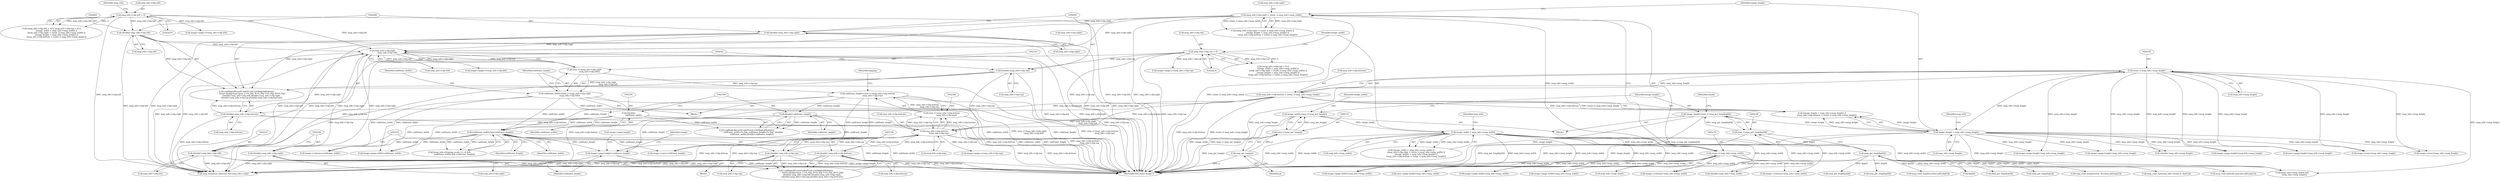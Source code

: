 digraph "0_ImageMagick_9eedb5660f1704cde8e8cd784c5c2a09dd2fd60f_0@pointer" {
"1002478" [label="(Call,image->page.height=subframe_height)"];
"1002405" [label="(Call,(subframe_width) && (subframe_height))"];
"1002350" [label="(Call,subframe_width=(size_t) (mng_info->clip.right\n               -mng_info->clip.left))"];
"1002352" [label="(Call,(size_t) (mng_info->clip.right\n               -mng_info->clip.left))"];
"1002354" [label="(Call,mng_info->clip.right\n               -mng_info->clip.left)"];
"1004171" [label="(Call,mng_info->clip.right < (ssize_t) mng_info->mng_width)"];
"1004177" [label="(Call,(ssize_t) mng_info->mng_width)"];
"1004165" [label="(Call,image_width < mng_info->mng_width)"];
"1004119" [label="(Call,image_width=(size_t) mng_get_long(p))"];
"1004121" [label="(Call,(size_t) mng_get_long(p))"];
"1004123" [label="(Call,mng_get_long(p))"];
"1004487" [label="(Call,(double) mng_info->clip.right)"];
"1002543" [label="(Call,(double) mng_info->clip.right)"];
"1004480" [label="(Call,(double) mng_info->clip.left)"];
"1004149" [label="(Call,mng_info->clip.left > 0)"];
"1002536" [label="(Call,(double) mng_info->clip.left)"];
"1002390" [label="(Call,(double)\n                subframe_width)"];
"1002365" [label="(Call,subframe_height=(size_t) (mng_info->clip.bottom\n               -mng_info->clip.top))"];
"1002367" [label="(Call,(size_t) (mng_info->clip.bottom\n               -mng_info->clip.top))"];
"1002369" [label="(Call,mng_info->clip.bottom\n               -mng_info->clip.top)"];
"1004188" [label="(Call,mng_info->clip.bottom < (ssize_t) mng_info->mng_height)"];
"1004194" [label="(Call,(ssize_t) mng_info->mng_height)"];
"1004183" [label="(Call,image_height < mng_info->mng_height)"];
"1004125" [label="(Call,image_height=(size_t) mng_get_long(&p[4]))"];
"1004127" [label="(Call,(size_t) mng_get_long(&p[4]))"];
"1004129" [label="(Call,mng_get_long(&p[4]))"];
"1002557" [label="(Call,(double) mng_info->clip.bottom)"];
"1004501" [label="(Call,(double) mng_info->clip.bottom)"];
"1004157" [label="(Call,mng_info->clip.top > 0)"];
"1004494" [label="(Call,(double) mng_info->clip.top)"];
"1002550" [label="(Call,(double) mng_info->clip.top)"];
"1002393" [label="(Call,(double) subframe_height)"];
"1002355" [label="(Call,mng_info->clip.right)"];
"1004183" [label="(Call,image_height < mng_info->mng_height)"];
"1004280" [label="(Call,image->page.height=mng_info->mng_height)"];
"1002557" [label="(Call,(double) mng_info->clip.bottom)"];
"1004608" [label="(Call,image->page.height=mng_info->mng_height)"];
"1002932" [label="(Call,mng_read_pair(old_pair,(int) p[0],&p[1]))"];
"1002405" [label="(Call,(subframe_width) && (subframe_height))"];
"1004125" [label="(Call,image_height=(size_t) mng_get_long(&p[4]))"];
"1004184" [label="(Identifier,image_height)"];
"1002354" [label="(Call,mng_info->clip.right\n               -mng_info->clip.left)"];
"1004156" [label="(Call,(mng_info->clip.top > 0) ||\n                (image_width < mng_info->mng_width) ||\n                (mng_info->clip.right < (ssize_t) mng_info->mng_width) ||\n                (image_height < mng_info->mng_height) ||\n                (mng_info->clip.bottom < (ssize_t) mng_info->mng_height))"];
"1004120" [label="(Identifier,image_width)"];
"1004150" [label="(Call,mng_info->clip.left)"];
"1004127" [label="(Call,(size_t) mng_get_long(&p[4]))"];
"1006281" [label="(Call,mng_minimum_box(crop_box,mng_info->clip))"];
"1004503" [label="(Call,mng_info->clip.bottom)"];
"1002538" [label="(Call,mng_info->clip.left)"];
"1002350" [label="(Call,subframe_width=(size_t) (mng_info->clip.right\n               -mng_info->clip.left))"];
"1004155" [label="(Literal,0)"];
"1002382" [label="(Identifier,logging)"];
"1003760" [label="(Call,mng_get_long(&p[4]))"];
"1002488" [label="(Identifier,image)"];
"1004126" [label="(Identifier,image_height)"];
"1002393" [label="(Call,(double) subframe_height)"];
"1004257" [label="(Call,image->columns=mng_info->mng_width)"];
"1002019" [label="(Block,)"];
"1004501" [label="(Call,(double) mng_info->clip.bottom)"];
"1004121" [label="(Call,(size_t) mng_get_long(p))"];
"1004599" [label="(Call,image->page.width=mng_info->mng_width)"];
"1007374" [label="(MethodReturn,static Image *)"];
"1004157" [label="(Call,mng_info->clip.top > 0)"];
"1004124" [label="(Identifier,p)"];
"1002408" [label="(Block,)"];
"1004434" [label="(Call,image->page.x=mng_info->clip.left)"];
"1004172" [label="(Call,mng_info->clip.right)"];
"1002559" [label="(Call,mng_info->clip.bottom)"];
"1004327" [label="(Call,(double) mng_info->mng_height)"];
"1004191" [label="(Identifier,mng_info)"];
"1002532" [label="(Call,LogMagickEvent(CoderEvent,GetMagickModule(),\n                    \"  Insert backgd layer, L=%.20g, R=%.20g T=%.20g, B=%.20g\",\n                    (double) mng_info->clip.left,(double) mng_info->clip.right,\n                    (double) mng_info->clip.top,(double) mng_info->clip.bottom))"];
"1002386" [label="(Call,LogMagickEvent(CoderEvent,GetMagickModule(),\n                \"   subframe_width=%.20g, subframe_height=%.20g\",(double)\n                subframe_width,(double) subframe_height))"];
"1002366" [label="(Identifier,subframe_height)"];
"1001841" [label="(Call,mng_get_long(&p[4]))"];
"1007202" [label="(Call,next->page.height=mng_info->mng_height)"];
"1002496" [label="(Call,image->page.y=mng_info->clip.top)"];
"1004496" [label="(Call,mng_info->clip.top)"];
"1002360" [label="(Call,mng_info->clip.left)"];
"1004129" [label="(Call,mng_get_long(&p[4]))"];
"1006699" [label="(Call,(mng_info->mng_width) &&\n       (mng_info->mng_height))"];
"1002663" [label="(Call,mng_read_box(box,(char) p[0],&p[1]))"];
"1002536" [label="(Call,(double) mng_info->clip.left)"];
"1004123" [label="(Call,mng_get_long(p))"];
"1004135" [label="(Identifier,chunk)"];
"1006753" [label="(Call,image->columns=mng_info->mng_width)"];
"1002543" [label="(Call,(double) mng_info->clip.right)"];
"1004445" [label="(Call,image->page.y=mng_info->clip.top)"];
"1004182" [label="(Call,(image_height < mng_info->mng_height) ||\n                (mng_info->clip.bottom < (ssize_t) mng_info->mng_height))"];
"1004494" [label="(Call,(double) mng_info->clip.top)"];
"1004177" [label="(Call,(ssize_t) mng_info->mng_width)"];
"1004487" [label="(Call,(double) mng_info->clip.right)"];
"1002484" [label="(Identifier,subframe_height)"];
"1004130" [label="(Call,&p[4])"];
"1004164" [label="(Call,(image_width < mng_info->mng_width) ||\n                (mng_info->clip.right < (ssize_t) mng_info->mng_width) ||\n                (image_height < mng_info->mng_height) ||\n                (mng_info->clip.bottom < (ssize_t) mng_info->mng_height))"];
"1006767" [label="(Call,image->page.width=mng_info->mng_width)"];
"1002478" [label="(Call,image->page.height=subframe_height)"];
"1004188" [label="(Call,mng_info->clip.bottom < (ssize_t) mng_info->mng_height)"];
"1002392" [label="(Identifier,subframe_width)"];
"1004160" [label="(Identifier,mng_info)"];
"1004171" [label="(Call,mng_info->clip.right < (ssize_t) mng_info->mng_width)"];
"1004163" [label="(Literal,0)"];
"1007193" [label="(Call,next->page.width=mng_info->mng_width)"];
"1004165" [label="(Call,image_width < mng_info->mng_width)"];
"1004166" [label="(Identifier,image_width)"];
"1002552" [label="(Call,mng_info->clip.top)"];
"1004174" [label="(Identifier,mng_info)"];
"1006760" [label="(Call,image->rows=mng_info->mng_height)"];
"1001050" [label="(Call,mng_get_long(&p[6]))"];
"1004158" [label="(Call,mng_info->clip.top)"];
"1002406" [label="(Identifier,subframe_width)"];
"1004170" [label="(Call,(mng_info->clip.right < (ssize_t) mng_info->mng_width) ||\n                (image_height < mng_info->mng_height) ||\n                (mng_info->clip.bottom < (ssize_t) mng_info->mng_height))"];
"1002399" [label="(Call,(mng_info->framing_mode == 4) &&\n                (subframe_width) && (subframe_height))"];
"1002550" [label="(Call,(double) mng_info->clip.top)"];
"1004264" [label="(Call,image->rows=mng_info->mng_height)"];
"1002375" [label="(Call,mng_info->clip.top)"];
"1002352" [label="(Call,(size_t) (mng_info->clip.right\n               -mng_info->clip.left))"];
"1001041" [label="(Call,mng_get_long(&p[2]))"];
"1004148" [label="(Call,(mng_info->clip.left > 0) || (mng_info->clip.top > 0) ||\n                (image_width < mng_info->mng_width) ||\n                (mng_info->clip.right < (ssize_t) mng_info->mng_width) ||\n                (image_height < mng_info->mng_height) ||\n                (mng_info->clip.bottom < (ssize_t) mng_info->mng_height))"];
"1002367" [label="(Call,(size_t) (mng_info->clip.bottom\n               -mng_info->clip.top))"];
"1004149" [label="(Call,mng_info->clip.left > 0)"];
"1002282" [label="(Call,mng_read_box(previous_fb,(char) p[0],&p[1]))"];
"1004271" [label="(Call,image->page.width=mng_info->mng_width)"];
"1002369" [label="(Call,mng_info->clip.bottom\n               -mng_info->clip.top)"];
"1004179" [label="(Call,mng_info->mng_width)"];
"1002485" [label="(Call,image->page.x=mng_info->clip.left)"];
"1004196" [label="(Call,mng_info->mng_height)"];
"1002370" [label="(Call,mng_info->clip.bottom)"];
"1004322" [label="(Call,(double) mng_info->mng_width)"];
"1004194" [label="(Call,(ssize_t) mng_info->mng_height)"];
"1002545" [label="(Call,mng_info->clip.right)"];
"1002466" [label="(Call,image->rows=subframe_height)"];
"1002461" [label="(Call,image->columns=subframe_width)"];
"1000424" [label="(Block,)"];
"1004476" [label="(Call,LogMagickEvent(CoderEvent,GetMagickModule(),\n                \"  Insert background layer, L=%.20g, R=%.20g T=%.20g, B=%.20g\",\n                (double) mng_info->clip.left,(double) mng_info->clip.right,\n                (double) mng_info->clip.top,(double) mng_info->clip.bottom))"];
"1004189" [label="(Call,mng_info->clip.bottom)"];
"1002395" [label="(Identifier,subframe_height)"];
"1004480" [label="(Call,(double) mng_info->clip.left)"];
"1004185" [label="(Call,mng_info->mng_height)"];
"1004167" [label="(Call,mng_info->mng_width)"];
"1006776" [label="(Call,image->page.height=mng_info->mng_height)"];
"1002471" [label="(Call,image->page.width=subframe_width)"];
"1002407" [label="(Identifier,subframe_height)"];
"1002390" [label="(Call,(double)\n                subframe_width)"];
"1004119" [label="(Call,image_width=(size_t) mng_get_long(p))"];
"1002351" [label="(Identifier,subframe_width)"];
"1001337" [label="(Call,mng_read_box(mng_info->frame,0, &p[12]))"];
"1002479" [label="(Call,image->page.height)"];
"1004489" [label="(Call,mng_info->clip.right)"];
"1002365" [label="(Call,subframe_height=(size_t) (mng_info->clip.bottom\n               -mng_info->clip.top))"];
"1004482" [label="(Call,mng_info->clip.left)"];
"1002478" -> "1002408"  [label="AST: "];
"1002478" -> "1002484"  [label="CFG: "];
"1002479" -> "1002478"  [label="AST: "];
"1002484" -> "1002478"  [label="AST: "];
"1002488" -> "1002478"  [label="CFG: "];
"1002478" -> "1007374"  [label="DDG: subframe_height"];
"1002478" -> "1007374"  [label="DDG: image->page.height"];
"1002405" -> "1002478"  [label="DDG: subframe_height"];
"1002365" -> "1002478"  [label="DDG: subframe_height"];
"1002393" -> "1002478"  [label="DDG: subframe_height"];
"1002405" -> "1002399"  [label="AST: "];
"1002405" -> "1002406"  [label="CFG: "];
"1002405" -> "1002407"  [label="CFG: "];
"1002406" -> "1002405"  [label="AST: "];
"1002407" -> "1002405"  [label="AST: "];
"1002399" -> "1002405"  [label="CFG: "];
"1002405" -> "1007374"  [label="DDG: subframe_height"];
"1002405" -> "1007374"  [label="DDG: subframe_width"];
"1002405" -> "1002399"  [label="DDG: subframe_width"];
"1002405" -> "1002399"  [label="DDG: subframe_height"];
"1002350" -> "1002405"  [label="DDG: subframe_width"];
"1002390" -> "1002405"  [label="DDG: subframe_width"];
"1002365" -> "1002405"  [label="DDG: subframe_height"];
"1002393" -> "1002405"  [label="DDG: subframe_height"];
"1002405" -> "1002461"  [label="DDG: subframe_width"];
"1002405" -> "1002466"  [label="DDG: subframe_height"];
"1002405" -> "1002471"  [label="DDG: subframe_width"];
"1002350" -> "1002019"  [label="AST: "];
"1002350" -> "1002352"  [label="CFG: "];
"1002351" -> "1002350"  [label="AST: "];
"1002352" -> "1002350"  [label="AST: "];
"1002366" -> "1002350"  [label="CFG: "];
"1002350" -> "1007374"  [label="DDG: subframe_width"];
"1002350" -> "1007374"  [label="DDG: (size_t) (mng_info->clip.right\n               -mng_info->clip.left)"];
"1002352" -> "1002350"  [label="DDG: mng_info->clip.right\n               -mng_info->clip.left"];
"1002350" -> "1002390"  [label="DDG: subframe_width"];
"1002350" -> "1002461"  [label="DDG: subframe_width"];
"1002350" -> "1002471"  [label="DDG: subframe_width"];
"1002352" -> "1002354"  [label="CFG: "];
"1002353" -> "1002352"  [label="AST: "];
"1002354" -> "1002352"  [label="AST: "];
"1002352" -> "1007374"  [label="DDG: mng_info->clip.right\n               -mng_info->clip.left"];
"1002354" -> "1002352"  [label="DDG: mng_info->clip.right"];
"1002354" -> "1002352"  [label="DDG: mng_info->clip.left"];
"1002354" -> "1002360"  [label="CFG: "];
"1002355" -> "1002354"  [label="AST: "];
"1002360" -> "1002354"  [label="AST: "];
"1002354" -> "1007374"  [label="DDG: mng_info->clip.left"];
"1002354" -> "1007374"  [label="DDG: mng_info->clip.right"];
"1004171" -> "1002354"  [label="DDG: mng_info->clip.right"];
"1004487" -> "1002354"  [label="DDG: mng_info->clip.right"];
"1002543" -> "1002354"  [label="DDG: mng_info->clip.right"];
"1004480" -> "1002354"  [label="DDG: mng_info->clip.left"];
"1002536" -> "1002354"  [label="DDG: mng_info->clip.left"];
"1004149" -> "1002354"  [label="DDG: mng_info->clip.left"];
"1002354" -> "1002485"  [label="DDG: mng_info->clip.left"];
"1002354" -> "1002536"  [label="DDG: mng_info->clip.left"];
"1002354" -> "1002543"  [label="DDG: mng_info->clip.right"];
"1002354" -> "1006281"  [label="DDG: mng_info->clip.left"];
"1002354" -> "1006281"  [label="DDG: mng_info->clip.right"];
"1004171" -> "1004170"  [label="AST: "];
"1004171" -> "1004177"  [label="CFG: "];
"1004172" -> "1004171"  [label="AST: "];
"1004177" -> "1004171"  [label="AST: "];
"1004184" -> "1004171"  [label="CFG: "];
"1004170" -> "1004171"  [label="CFG: "];
"1004171" -> "1007374"  [label="DDG: mng_info->clip.right"];
"1004171" -> "1007374"  [label="DDG: (ssize_t) mng_info->mng_width"];
"1004171" -> "1004170"  [label="DDG: mng_info->clip.right"];
"1004171" -> "1004170"  [label="DDG: (ssize_t) mng_info->mng_width"];
"1004177" -> "1004171"  [label="DDG: mng_info->mng_width"];
"1004171" -> "1004487"  [label="DDG: mng_info->clip.right"];
"1004171" -> "1006281"  [label="DDG: mng_info->clip.right"];
"1004177" -> "1004179"  [label="CFG: "];
"1004178" -> "1004177"  [label="AST: "];
"1004179" -> "1004177"  [label="AST: "];
"1004177" -> "1007374"  [label="DDG: mng_info->mng_width"];
"1004165" -> "1004177"  [label="DDG: mng_info->mng_width"];
"1004177" -> "1004257"  [label="DDG: mng_info->mng_width"];
"1004177" -> "1004271"  [label="DDG: mng_info->mng_width"];
"1004177" -> "1004322"  [label="DDG: mng_info->mng_width"];
"1004177" -> "1004599"  [label="DDG: mng_info->mng_width"];
"1004177" -> "1006699"  [label="DDG: mng_info->mng_width"];
"1004177" -> "1006753"  [label="DDG: mng_info->mng_width"];
"1004177" -> "1006767"  [label="DDG: mng_info->mng_width"];
"1004177" -> "1007193"  [label="DDG: mng_info->mng_width"];
"1004165" -> "1004164"  [label="AST: "];
"1004165" -> "1004167"  [label="CFG: "];
"1004166" -> "1004165"  [label="AST: "];
"1004167" -> "1004165"  [label="AST: "];
"1004174" -> "1004165"  [label="CFG: "];
"1004164" -> "1004165"  [label="CFG: "];
"1004165" -> "1007374"  [label="DDG: mng_info->mng_width"];
"1004165" -> "1007374"  [label="DDG: image_width"];
"1004165" -> "1004164"  [label="DDG: image_width"];
"1004165" -> "1004164"  [label="DDG: mng_info->mng_width"];
"1004119" -> "1004165"  [label="DDG: image_width"];
"1004165" -> "1004257"  [label="DDG: mng_info->mng_width"];
"1004165" -> "1004271"  [label="DDG: mng_info->mng_width"];
"1004165" -> "1004322"  [label="DDG: mng_info->mng_width"];
"1004165" -> "1004599"  [label="DDG: mng_info->mng_width"];
"1004165" -> "1006699"  [label="DDG: mng_info->mng_width"];
"1004165" -> "1006753"  [label="DDG: mng_info->mng_width"];
"1004165" -> "1006767"  [label="DDG: mng_info->mng_width"];
"1004165" -> "1007193"  [label="DDG: mng_info->mng_width"];
"1004119" -> "1000424"  [label="AST: "];
"1004119" -> "1004121"  [label="CFG: "];
"1004120" -> "1004119"  [label="AST: "];
"1004121" -> "1004119"  [label="AST: "];
"1004126" -> "1004119"  [label="CFG: "];
"1004119" -> "1007374"  [label="DDG: image_width"];
"1004119" -> "1007374"  [label="DDG: (size_t) mng_get_long(p)"];
"1004121" -> "1004119"  [label="DDG: mng_get_long(p)"];
"1004121" -> "1004123"  [label="CFG: "];
"1004122" -> "1004121"  [label="AST: "];
"1004123" -> "1004121"  [label="AST: "];
"1004121" -> "1007374"  [label="DDG: mng_get_long(p)"];
"1004123" -> "1004121"  [label="DDG: p"];
"1004123" -> "1004124"  [label="CFG: "];
"1004124" -> "1004123"  [label="AST: "];
"1004123" -> "1007374"  [label="DDG: p"];
"1004487" -> "1004476"  [label="AST: "];
"1004487" -> "1004489"  [label="CFG: "];
"1004488" -> "1004487"  [label="AST: "];
"1004489" -> "1004487"  [label="AST: "];
"1004495" -> "1004487"  [label="CFG: "];
"1004487" -> "1007374"  [label="DDG: mng_info->clip.right"];
"1004487" -> "1004476"  [label="DDG: mng_info->clip.right"];
"1004487" -> "1006281"  [label="DDG: mng_info->clip.right"];
"1002543" -> "1002532"  [label="AST: "];
"1002543" -> "1002545"  [label="CFG: "];
"1002544" -> "1002543"  [label="AST: "];
"1002545" -> "1002543"  [label="AST: "];
"1002551" -> "1002543"  [label="CFG: "];
"1002543" -> "1007374"  [label="DDG: mng_info->clip.right"];
"1002543" -> "1002532"  [label="DDG: mng_info->clip.right"];
"1002543" -> "1006281"  [label="DDG: mng_info->clip.right"];
"1004480" -> "1004476"  [label="AST: "];
"1004480" -> "1004482"  [label="CFG: "];
"1004481" -> "1004480"  [label="AST: "];
"1004482" -> "1004480"  [label="AST: "];
"1004488" -> "1004480"  [label="CFG: "];
"1004480" -> "1007374"  [label="DDG: mng_info->clip.left"];
"1004480" -> "1004476"  [label="DDG: mng_info->clip.left"];
"1004149" -> "1004480"  [label="DDG: mng_info->clip.left"];
"1004480" -> "1006281"  [label="DDG: mng_info->clip.left"];
"1004149" -> "1004148"  [label="AST: "];
"1004149" -> "1004155"  [label="CFG: "];
"1004150" -> "1004149"  [label="AST: "];
"1004155" -> "1004149"  [label="AST: "];
"1004160" -> "1004149"  [label="CFG: "];
"1004148" -> "1004149"  [label="CFG: "];
"1004149" -> "1007374"  [label="DDG: mng_info->clip.left"];
"1004149" -> "1004148"  [label="DDG: mng_info->clip.left"];
"1004149" -> "1004148"  [label="DDG: 0"];
"1004149" -> "1004434"  [label="DDG: mng_info->clip.left"];
"1004149" -> "1006281"  [label="DDG: mng_info->clip.left"];
"1002536" -> "1002532"  [label="AST: "];
"1002536" -> "1002538"  [label="CFG: "];
"1002537" -> "1002536"  [label="AST: "];
"1002538" -> "1002536"  [label="AST: "];
"1002544" -> "1002536"  [label="CFG: "];
"1002536" -> "1007374"  [label="DDG: mng_info->clip.left"];
"1002536" -> "1002532"  [label="DDG: mng_info->clip.left"];
"1002536" -> "1006281"  [label="DDG: mng_info->clip.left"];
"1002390" -> "1002386"  [label="AST: "];
"1002390" -> "1002392"  [label="CFG: "];
"1002391" -> "1002390"  [label="AST: "];
"1002392" -> "1002390"  [label="AST: "];
"1002394" -> "1002390"  [label="CFG: "];
"1002390" -> "1007374"  [label="DDG: subframe_width"];
"1002390" -> "1002386"  [label="DDG: subframe_width"];
"1002390" -> "1002461"  [label="DDG: subframe_width"];
"1002390" -> "1002471"  [label="DDG: subframe_width"];
"1002365" -> "1002019"  [label="AST: "];
"1002365" -> "1002367"  [label="CFG: "];
"1002366" -> "1002365"  [label="AST: "];
"1002367" -> "1002365"  [label="AST: "];
"1002382" -> "1002365"  [label="CFG: "];
"1002365" -> "1007374"  [label="DDG: subframe_height"];
"1002365" -> "1007374"  [label="DDG: (size_t) (mng_info->clip.bottom\n               -mng_info->clip.top)"];
"1002367" -> "1002365"  [label="DDG: mng_info->clip.bottom\n               -mng_info->clip.top"];
"1002365" -> "1002393"  [label="DDG: subframe_height"];
"1002365" -> "1002466"  [label="DDG: subframe_height"];
"1002367" -> "1002369"  [label="CFG: "];
"1002368" -> "1002367"  [label="AST: "];
"1002369" -> "1002367"  [label="AST: "];
"1002367" -> "1007374"  [label="DDG: mng_info->clip.bottom\n               -mng_info->clip.top"];
"1002369" -> "1002367"  [label="DDG: mng_info->clip.bottom"];
"1002369" -> "1002367"  [label="DDG: mng_info->clip.top"];
"1002369" -> "1002375"  [label="CFG: "];
"1002370" -> "1002369"  [label="AST: "];
"1002375" -> "1002369"  [label="AST: "];
"1002369" -> "1007374"  [label="DDG: mng_info->clip.top"];
"1002369" -> "1007374"  [label="DDG: mng_info->clip.bottom"];
"1004188" -> "1002369"  [label="DDG: mng_info->clip.bottom"];
"1002557" -> "1002369"  [label="DDG: mng_info->clip.bottom"];
"1004501" -> "1002369"  [label="DDG: mng_info->clip.bottom"];
"1004157" -> "1002369"  [label="DDG: mng_info->clip.top"];
"1004494" -> "1002369"  [label="DDG: mng_info->clip.top"];
"1002550" -> "1002369"  [label="DDG: mng_info->clip.top"];
"1002369" -> "1002496"  [label="DDG: mng_info->clip.top"];
"1002369" -> "1002550"  [label="DDG: mng_info->clip.top"];
"1002369" -> "1002557"  [label="DDG: mng_info->clip.bottom"];
"1002369" -> "1006281"  [label="DDG: mng_info->clip.bottom"];
"1002369" -> "1006281"  [label="DDG: mng_info->clip.top"];
"1004188" -> "1004182"  [label="AST: "];
"1004188" -> "1004194"  [label="CFG: "];
"1004189" -> "1004188"  [label="AST: "];
"1004194" -> "1004188"  [label="AST: "];
"1004182" -> "1004188"  [label="CFG: "];
"1004188" -> "1007374"  [label="DDG: mng_info->clip.bottom"];
"1004188" -> "1007374"  [label="DDG: (ssize_t) mng_info->mng_height"];
"1004188" -> "1004182"  [label="DDG: mng_info->clip.bottom"];
"1004188" -> "1004182"  [label="DDG: (ssize_t) mng_info->mng_height"];
"1004194" -> "1004188"  [label="DDG: mng_info->mng_height"];
"1004188" -> "1004501"  [label="DDG: mng_info->clip.bottom"];
"1004188" -> "1006281"  [label="DDG: mng_info->clip.bottom"];
"1004194" -> "1004196"  [label="CFG: "];
"1004195" -> "1004194"  [label="AST: "];
"1004196" -> "1004194"  [label="AST: "];
"1004194" -> "1007374"  [label="DDG: mng_info->mng_height"];
"1004183" -> "1004194"  [label="DDG: mng_info->mng_height"];
"1004194" -> "1004264"  [label="DDG: mng_info->mng_height"];
"1004194" -> "1004280"  [label="DDG: mng_info->mng_height"];
"1004194" -> "1004327"  [label="DDG: mng_info->mng_height"];
"1004194" -> "1004608"  [label="DDG: mng_info->mng_height"];
"1004194" -> "1006699"  [label="DDG: mng_info->mng_height"];
"1004194" -> "1006760"  [label="DDG: mng_info->mng_height"];
"1004194" -> "1006776"  [label="DDG: mng_info->mng_height"];
"1004194" -> "1007202"  [label="DDG: mng_info->mng_height"];
"1004183" -> "1004182"  [label="AST: "];
"1004183" -> "1004185"  [label="CFG: "];
"1004184" -> "1004183"  [label="AST: "];
"1004185" -> "1004183"  [label="AST: "];
"1004191" -> "1004183"  [label="CFG: "];
"1004182" -> "1004183"  [label="CFG: "];
"1004183" -> "1007374"  [label="DDG: mng_info->mng_height"];
"1004183" -> "1007374"  [label="DDG: image_height"];
"1004183" -> "1004182"  [label="DDG: image_height"];
"1004183" -> "1004182"  [label="DDG: mng_info->mng_height"];
"1004125" -> "1004183"  [label="DDG: image_height"];
"1004183" -> "1004264"  [label="DDG: mng_info->mng_height"];
"1004183" -> "1004280"  [label="DDG: mng_info->mng_height"];
"1004183" -> "1004327"  [label="DDG: mng_info->mng_height"];
"1004183" -> "1004608"  [label="DDG: mng_info->mng_height"];
"1004183" -> "1006699"  [label="DDG: mng_info->mng_height"];
"1004183" -> "1006760"  [label="DDG: mng_info->mng_height"];
"1004183" -> "1006776"  [label="DDG: mng_info->mng_height"];
"1004183" -> "1007202"  [label="DDG: mng_info->mng_height"];
"1004125" -> "1000424"  [label="AST: "];
"1004125" -> "1004127"  [label="CFG: "];
"1004126" -> "1004125"  [label="AST: "];
"1004127" -> "1004125"  [label="AST: "];
"1004135" -> "1004125"  [label="CFG: "];
"1004125" -> "1007374"  [label="DDG: image_height"];
"1004125" -> "1007374"  [label="DDG: (size_t) mng_get_long(&p[4])"];
"1004127" -> "1004125"  [label="DDG: mng_get_long(&p[4])"];
"1004127" -> "1004129"  [label="CFG: "];
"1004128" -> "1004127"  [label="AST: "];
"1004129" -> "1004127"  [label="AST: "];
"1004127" -> "1007374"  [label="DDG: mng_get_long(&p[4])"];
"1004129" -> "1004127"  [label="DDG: &p[4]"];
"1004129" -> "1004130"  [label="CFG: "];
"1004130" -> "1004129"  [label="AST: "];
"1004129" -> "1007374"  [label="DDG: &p[4]"];
"1004129" -> "1001041"  [label="DDG: &p[4]"];
"1004129" -> "1001050"  [label="DDG: &p[4]"];
"1004129" -> "1001337"  [label="DDG: &p[4]"];
"1004129" -> "1001841"  [label="DDG: &p[4]"];
"1004129" -> "1002282"  [label="DDG: &p[4]"];
"1004129" -> "1002663"  [label="DDG: &p[4]"];
"1004129" -> "1002932"  [label="DDG: &p[4]"];
"1004129" -> "1003760"  [label="DDG: &p[4]"];
"1002557" -> "1002532"  [label="AST: "];
"1002557" -> "1002559"  [label="CFG: "];
"1002558" -> "1002557"  [label="AST: "];
"1002559" -> "1002557"  [label="AST: "];
"1002532" -> "1002557"  [label="CFG: "];
"1002557" -> "1007374"  [label="DDG: mng_info->clip.bottom"];
"1002557" -> "1002532"  [label="DDG: mng_info->clip.bottom"];
"1002557" -> "1006281"  [label="DDG: mng_info->clip.bottom"];
"1004501" -> "1004476"  [label="AST: "];
"1004501" -> "1004503"  [label="CFG: "];
"1004502" -> "1004501"  [label="AST: "];
"1004503" -> "1004501"  [label="AST: "];
"1004476" -> "1004501"  [label="CFG: "];
"1004501" -> "1007374"  [label="DDG: mng_info->clip.bottom"];
"1004501" -> "1004476"  [label="DDG: mng_info->clip.bottom"];
"1004501" -> "1006281"  [label="DDG: mng_info->clip.bottom"];
"1004157" -> "1004156"  [label="AST: "];
"1004157" -> "1004163"  [label="CFG: "];
"1004158" -> "1004157"  [label="AST: "];
"1004163" -> "1004157"  [label="AST: "];
"1004166" -> "1004157"  [label="CFG: "];
"1004156" -> "1004157"  [label="CFG: "];
"1004157" -> "1007374"  [label="DDG: mng_info->clip.top"];
"1004157" -> "1004156"  [label="DDG: mng_info->clip.top"];
"1004157" -> "1004156"  [label="DDG: 0"];
"1004157" -> "1004445"  [label="DDG: mng_info->clip.top"];
"1004157" -> "1004494"  [label="DDG: mng_info->clip.top"];
"1004157" -> "1006281"  [label="DDG: mng_info->clip.top"];
"1004494" -> "1004476"  [label="AST: "];
"1004494" -> "1004496"  [label="CFG: "];
"1004495" -> "1004494"  [label="AST: "];
"1004496" -> "1004494"  [label="AST: "];
"1004502" -> "1004494"  [label="CFG: "];
"1004494" -> "1007374"  [label="DDG: mng_info->clip.top"];
"1004494" -> "1004476"  [label="DDG: mng_info->clip.top"];
"1004494" -> "1006281"  [label="DDG: mng_info->clip.top"];
"1002550" -> "1002532"  [label="AST: "];
"1002550" -> "1002552"  [label="CFG: "];
"1002551" -> "1002550"  [label="AST: "];
"1002552" -> "1002550"  [label="AST: "];
"1002558" -> "1002550"  [label="CFG: "];
"1002550" -> "1007374"  [label="DDG: mng_info->clip.top"];
"1002550" -> "1002532"  [label="DDG: mng_info->clip.top"];
"1002550" -> "1006281"  [label="DDG: mng_info->clip.top"];
"1002393" -> "1002386"  [label="AST: "];
"1002393" -> "1002395"  [label="CFG: "];
"1002394" -> "1002393"  [label="AST: "];
"1002395" -> "1002393"  [label="AST: "];
"1002386" -> "1002393"  [label="CFG: "];
"1002393" -> "1007374"  [label="DDG: subframe_height"];
"1002393" -> "1002386"  [label="DDG: subframe_height"];
"1002393" -> "1002466"  [label="DDG: subframe_height"];
}
